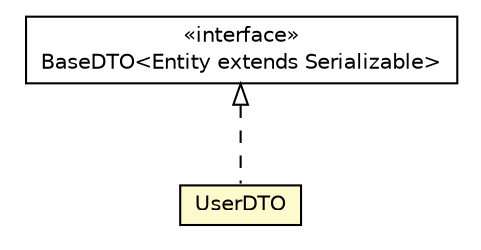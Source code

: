 #!/usr/local/bin/dot
#
# Class diagram 
# Generated by UMLGraph version 5.1 (http://www.umlgraph.org/)
#

digraph G {
	edge [fontname="Helvetica",fontsize=10,labelfontname="Helvetica",labelfontsize=10];
	node [fontname="Helvetica",fontsize=10,shape=plaintext];
	nodesep=0.25;
	ranksep=0.5;
	// cn.edu.uestc.acmicpc.db.dto.impl.user.UserDTO
	c12676 [label=<<table title="cn.edu.uestc.acmicpc.db.dto.impl.user.UserDTO" border="0" cellborder="1" cellspacing="0" cellpadding="2" port="p" bgcolor="lemonChiffon" href="./UserDTO.html">
		<tr><td><table border="0" cellspacing="0" cellpadding="1">
<tr><td align="center" balign="center"> UserDTO </td></tr>
		</table></td></tr>
		</table>>, fontname="Helvetica", fontcolor="black", fontsize=10.0];
	// cn.edu.uestc.acmicpc.db.dto.base.BaseDTO<Entity extends java.io.Serializable>
	c12709 [label=<<table title="cn.edu.uestc.acmicpc.db.dto.base.BaseDTO" border="0" cellborder="1" cellspacing="0" cellpadding="2" port="p" href="../../base/BaseDTO.html">
		<tr><td><table border="0" cellspacing="0" cellpadding="1">
<tr><td align="center" balign="center"> &#171;interface&#187; </td></tr>
<tr><td align="center" balign="center"> BaseDTO&lt;Entity extends Serializable&gt; </td></tr>
		</table></td></tr>
		</table>>, fontname="Helvetica", fontcolor="black", fontsize=10.0];
	//cn.edu.uestc.acmicpc.db.dto.impl.user.UserDTO implements cn.edu.uestc.acmicpc.db.dto.base.BaseDTO<Entity extends java.io.Serializable>
	c12709:p -> c12676:p [dir=back,arrowtail=empty,style=dashed];
}

